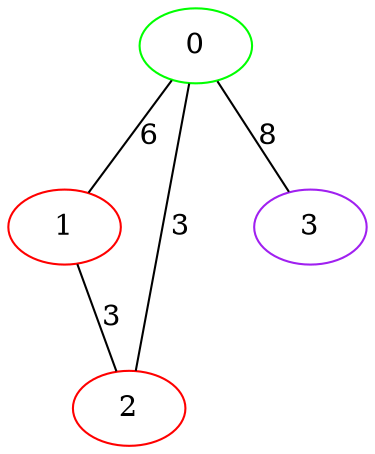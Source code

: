 graph "" {
0 [color=green, weight=2];
1 [color=red, weight=1];
2 [color=red, weight=1];
3 [color=purple, weight=4];
0 -- 1  [key=0, label=6];
0 -- 2  [key=0, label=3];
0 -- 3  [key=0, label=8];
1 -- 2  [key=0, label=3];
}
